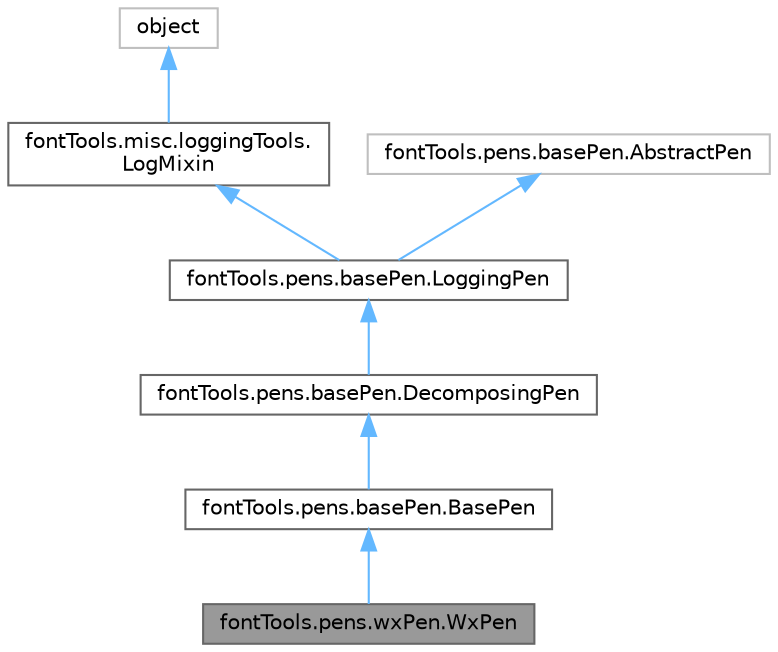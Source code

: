 digraph "fontTools.pens.wxPen.WxPen"
{
 // LATEX_PDF_SIZE
  bgcolor="transparent";
  edge [fontname=Helvetica,fontsize=10,labelfontname=Helvetica,labelfontsize=10];
  node [fontname=Helvetica,fontsize=10,shape=box,height=0.2,width=0.4];
  Node1 [id="Node000001",label="fontTools.pens.wxPen.WxPen",height=0.2,width=0.4,color="gray40", fillcolor="grey60", style="filled", fontcolor="black",tooltip=" "];
  Node2 -> Node1 [id="edge1_Node000001_Node000002",dir="back",color="steelblue1",style="solid",tooltip=" "];
  Node2 [id="Node000002",label="fontTools.pens.basePen.BasePen",height=0.2,width=0.4,color="gray40", fillcolor="white", style="filled",URL="$d2/de5/classfontTools_1_1pens_1_1basePen_1_1BasePen.html",tooltip=" "];
  Node3 -> Node2 [id="edge2_Node000002_Node000003",dir="back",color="steelblue1",style="solid",tooltip=" "];
  Node3 [id="Node000003",label="fontTools.pens.basePen.DecomposingPen",height=0.2,width=0.4,color="gray40", fillcolor="white", style="filled",URL="$d6/d4b/classfontTools_1_1pens_1_1basePen_1_1DecomposingPen.html",tooltip=" "];
  Node4 -> Node3 [id="edge3_Node000003_Node000004",dir="back",color="steelblue1",style="solid",tooltip=" "];
  Node4 [id="Node000004",label="fontTools.pens.basePen.LoggingPen",height=0.2,width=0.4,color="gray40", fillcolor="white", style="filled",URL="$d9/d76/classfontTools_1_1pens_1_1basePen_1_1LoggingPen.html",tooltip=" "];
  Node5 -> Node4 [id="edge4_Node000004_Node000005",dir="back",color="steelblue1",style="solid",tooltip=" "];
  Node5 [id="Node000005",label="fontTools.misc.loggingTools.\lLogMixin",height=0.2,width=0.4,color="gray40", fillcolor="white", style="filled",URL="$da/d4b/classfontTools_1_1misc_1_1loggingTools_1_1LogMixin.html",tooltip=" "];
  Node6 -> Node5 [id="edge5_Node000005_Node000006",dir="back",color="steelblue1",style="solid",tooltip=" "];
  Node6 [id="Node000006",label="object",height=0.2,width=0.4,color="grey75", fillcolor="white", style="filled",tooltip=" "];
  Node7 -> Node4 [id="edge6_Node000004_Node000007",dir="back",color="steelblue1",style="solid",tooltip=" "];
  Node7 [id="Node000007",label="fontTools.pens.basePen.AbstractPen",height=0.2,width=0.4,color="grey75", fillcolor="white", style="filled",URL="$d4/d8e/classfontTools_1_1pens_1_1basePen_1_1AbstractPen.html",tooltip=" "];
}
